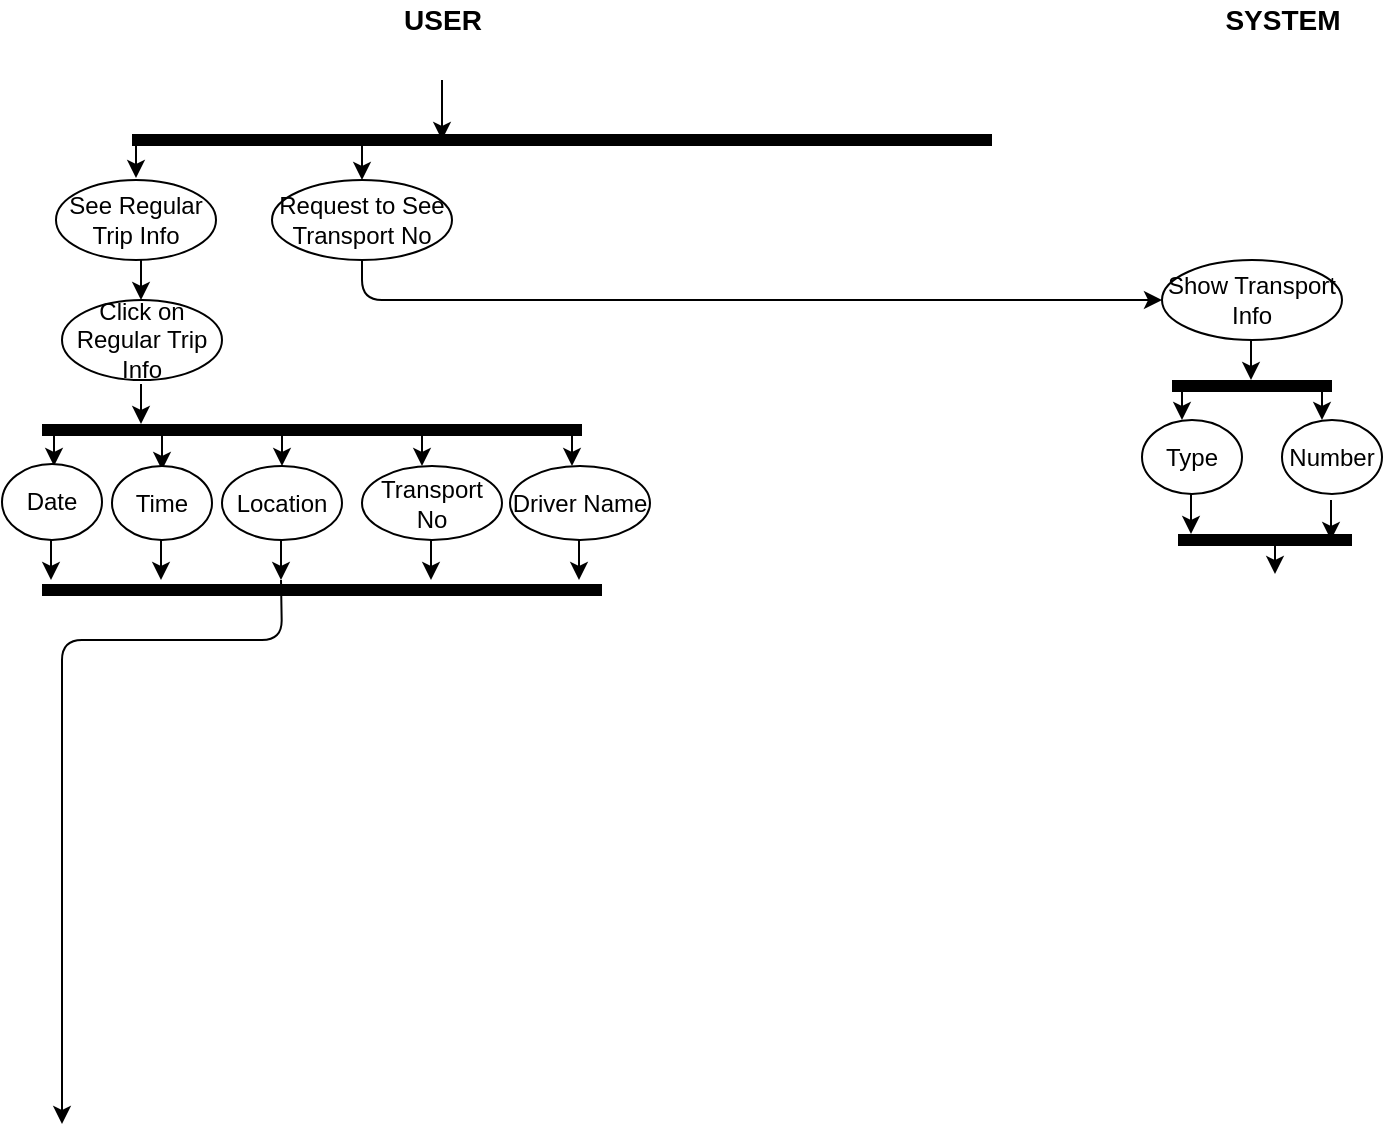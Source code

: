 <mxfile version="14.9.9" type="github">
  <diagram id="f9oqJ0iMxoFhyCL9xdmT" name="Page-1">
    <mxGraphModel dx="868" dy="450" grid="1" gridSize="10" guides="1" tooltips="1" connect="1" arrows="1" fold="1" page="1" pageScale="1" pageWidth="850" pageHeight="1100" math="0" shadow="0">
      <root>
        <mxCell id="0" />
        <mxCell id="1" parent="0" />
        <mxCell id="ZJoX1B9LX1jRKsgwEXMT-1" value="&lt;b&gt;&lt;font style=&quot;font-size: 14px&quot;&gt;USER&lt;/font&gt;&lt;/b&gt;" style="text;html=1;align=center;verticalAlign=middle;resizable=0;points=[];autosize=1;strokeColor=none;" vertex="1" parent="1">
          <mxGeometry x="215" y="40" width="50" height="20" as="geometry" />
        </mxCell>
        <mxCell id="ZJoX1B9LX1jRKsgwEXMT-2" value="&lt;b&gt;&lt;font style=&quot;font-size: 14px&quot;&gt;SYSTEM&lt;/font&gt;&lt;/b&gt;" style="text;html=1;align=center;verticalAlign=middle;resizable=0;points=[];autosize=1;strokeColor=none;" vertex="1" parent="1">
          <mxGeometry x="625" y="40" width="70" height="20" as="geometry" />
        </mxCell>
        <mxCell id="ZJoX1B9LX1jRKsgwEXMT-3" value="" style="endArrow=classic;html=1;" edge="1" parent="1">
          <mxGeometry width="50" height="50" relative="1" as="geometry">
            <mxPoint x="240" y="80" as="sourcePoint" />
            <mxPoint x="240" y="110" as="targetPoint" />
          </mxGeometry>
        </mxCell>
        <mxCell id="ZJoX1B9LX1jRKsgwEXMT-4" value="" style="shape=line;html=1;strokeWidth=6;direction=south;rotation=90;" vertex="1" parent="1">
          <mxGeometry x="295" y="-105" width="10" height="430" as="geometry" />
        </mxCell>
        <mxCell id="ZJoX1B9LX1jRKsgwEXMT-6" value="" style="endArrow=classic;html=1;exitX=1;exitY=0.5;exitDx=0;exitDy=0;exitPerimeter=0;" edge="1" parent="1">
          <mxGeometry width="50" height="50" relative="1" as="geometry">
            <mxPoint x="87" y="109" as="sourcePoint" />
            <mxPoint x="87" y="129" as="targetPoint" />
          </mxGeometry>
        </mxCell>
        <mxCell id="ZJoX1B9LX1jRKsgwEXMT-7" value="" style="endArrow=classic;html=1;exitX=1;exitY=0.5;exitDx=0;exitDy=0;exitPerimeter=0;" edge="1" parent="1">
          <mxGeometry width="50" height="50" relative="1" as="geometry">
            <mxPoint x="200" y="110" as="sourcePoint" />
            <mxPoint x="200" y="130" as="targetPoint" />
          </mxGeometry>
        </mxCell>
        <mxCell id="ZJoX1B9LX1jRKsgwEXMT-8" value="See Regular Trip Info" style="ellipse;whiteSpace=wrap;html=1;strokeColor=#000000;" vertex="1" parent="1">
          <mxGeometry x="47" y="130" width="80" height="40" as="geometry" />
        </mxCell>
        <mxCell id="ZJoX1B9LX1jRKsgwEXMT-9" value="" style="endArrow=classic;html=1;exitX=1;exitY=0.5;exitDx=0;exitDy=0;exitPerimeter=0;" edge="1" parent="1">
          <mxGeometry width="50" height="50" relative="1" as="geometry">
            <mxPoint x="89.5" y="170" as="sourcePoint" />
            <mxPoint x="89.5" y="190" as="targetPoint" />
          </mxGeometry>
        </mxCell>
        <mxCell id="ZJoX1B9LX1jRKsgwEXMT-10" value="Click on Regular Trip Info" style="ellipse;whiteSpace=wrap;html=1;strokeColor=#000000;" vertex="1" parent="1">
          <mxGeometry x="50" y="190" width="80" height="40" as="geometry" />
        </mxCell>
        <mxCell id="ZJoX1B9LX1jRKsgwEXMT-11" value="" style="shape=line;html=1;strokeWidth=6;direction=south;rotation=90;" vertex="1" parent="1">
          <mxGeometry x="170" y="120" width="10" height="270" as="geometry" />
        </mxCell>
        <mxCell id="ZJoX1B9LX1jRKsgwEXMT-12" value="" style="endArrow=classic;html=1;exitX=1;exitY=0.5;exitDx=0;exitDy=0;exitPerimeter=0;" edge="1" parent="1">
          <mxGeometry width="50" height="50" relative="1" as="geometry">
            <mxPoint x="89.5" y="232" as="sourcePoint" />
            <mxPoint x="89.5" y="252" as="targetPoint" />
          </mxGeometry>
        </mxCell>
        <mxCell id="ZJoX1B9LX1jRKsgwEXMT-13" value="" style="endArrow=classic;html=1;exitX=1;exitY=0.5;exitDx=0;exitDy=0;exitPerimeter=0;" edge="1" parent="1">
          <mxGeometry width="50" height="50" relative="1" as="geometry">
            <mxPoint x="46" y="253" as="sourcePoint" />
            <mxPoint x="46" y="273" as="targetPoint" />
          </mxGeometry>
        </mxCell>
        <mxCell id="ZJoX1B9LX1jRKsgwEXMT-14" value="Date" style="ellipse;whiteSpace=wrap;html=1;strokeColor=#000000;" vertex="1" parent="1">
          <mxGeometry x="20" y="272" width="50" height="38" as="geometry" />
        </mxCell>
        <mxCell id="ZJoX1B9LX1jRKsgwEXMT-15" value="" style="endArrow=classic;html=1;exitX=1;exitY=0.5;exitDx=0;exitDy=0;exitPerimeter=0;" edge="1" parent="1">
          <mxGeometry width="50" height="50" relative="1" as="geometry">
            <mxPoint x="100" y="255" as="sourcePoint" />
            <mxPoint x="100" y="275" as="targetPoint" />
          </mxGeometry>
        </mxCell>
        <mxCell id="ZJoX1B9LX1jRKsgwEXMT-16" value="Time" style="ellipse;whiteSpace=wrap;html=1;strokeColor=#000000;" vertex="1" parent="1">
          <mxGeometry x="75" y="273" width="50" height="37" as="geometry" />
        </mxCell>
        <mxCell id="ZJoX1B9LX1jRKsgwEXMT-17" value="" style="endArrow=classic;html=1;exitX=1;exitY=0.5;exitDx=0;exitDy=0;exitPerimeter=0;" edge="1" parent="1">
          <mxGeometry width="50" height="50" relative="1" as="geometry">
            <mxPoint x="160" y="253" as="sourcePoint" />
            <mxPoint x="160" y="273" as="targetPoint" />
          </mxGeometry>
        </mxCell>
        <mxCell id="ZJoX1B9LX1jRKsgwEXMT-18" value="Location" style="ellipse;whiteSpace=wrap;html=1;strokeColor=#000000;" vertex="1" parent="1">
          <mxGeometry x="130" y="273" width="60" height="37" as="geometry" />
        </mxCell>
        <mxCell id="ZJoX1B9LX1jRKsgwEXMT-19" value="" style="endArrow=classic;html=1;exitX=1;exitY=0.5;exitDx=0;exitDy=0;exitPerimeter=0;" edge="1" parent="1">
          <mxGeometry width="50" height="50" relative="1" as="geometry">
            <mxPoint x="230" y="253" as="sourcePoint" />
            <mxPoint x="230" y="273" as="targetPoint" />
          </mxGeometry>
        </mxCell>
        <mxCell id="ZJoX1B9LX1jRKsgwEXMT-20" value="Transport No" style="ellipse;whiteSpace=wrap;html=1;strokeColor=#000000;" vertex="1" parent="1">
          <mxGeometry x="200" y="273" width="70" height="37" as="geometry" />
        </mxCell>
        <mxCell id="ZJoX1B9LX1jRKsgwEXMT-21" value="" style="endArrow=classic;html=1;exitX=1;exitY=0.5;exitDx=0;exitDy=0;exitPerimeter=0;" edge="1" parent="1">
          <mxGeometry width="50" height="50" relative="1" as="geometry">
            <mxPoint x="305" y="253" as="sourcePoint" />
            <mxPoint x="305" y="273" as="targetPoint" />
          </mxGeometry>
        </mxCell>
        <mxCell id="ZJoX1B9LX1jRKsgwEXMT-22" value="Driver Name" style="ellipse;whiteSpace=wrap;html=1;strokeColor=#000000;" vertex="1" parent="1">
          <mxGeometry x="274" y="273" width="70" height="37" as="geometry" />
        </mxCell>
        <mxCell id="ZJoX1B9LX1jRKsgwEXMT-23" value="" style="endArrow=classic;html=1;exitX=1;exitY=0.5;exitDx=0;exitDy=0;exitPerimeter=0;" edge="1" parent="1">
          <mxGeometry width="50" height="50" relative="1" as="geometry">
            <mxPoint x="44.5" y="310" as="sourcePoint" />
            <mxPoint x="44.5" y="330" as="targetPoint" />
          </mxGeometry>
        </mxCell>
        <mxCell id="ZJoX1B9LX1jRKsgwEXMT-24" value="" style="endArrow=classic;html=1;exitX=1;exitY=0.5;exitDx=0;exitDy=0;exitPerimeter=0;" edge="1" parent="1">
          <mxGeometry width="50" height="50" relative="1" as="geometry">
            <mxPoint x="99.5" y="310" as="sourcePoint" />
            <mxPoint x="99.5" y="330" as="targetPoint" />
          </mxGeometry>
        </mxCell>
        <mxCell id="ZJoX1B9LX1jRKsgwEXMT-25" value="" style="endArrow=classic;html=1;exitX=1;exitY=0.5;exitDx=0;exitDy=0;exitPerimeter=0;" edge="1" parent="1">
          <mxGeometry width="50" height="50" relative="1" as="geometry">
            <mxPoint x="159.5" y="310" as="sourcePoint" />
            <mxPoint x="159.5" y="330" as="targetPoint" />
          </mxGeometry>
        </mxCell>
        <mxCell id="ZJoX1B9LX1jRKsgwEXMT-26" value="" style="endArrow=classic;html=1;exitX=1;exitY=0.5;exitDx=0;exitDy=0;exitPerimeter=0;" edge="1" parent="1">
          <mxGeometry width="50" height="50" relative="1" as="geometry">
            <mxPoint x="234.5" y="310" as="sourcePoint" />
            <mxPoint x="234.5" y="330" as="targetPoint" />
          </mxGeometry>
        </mxCell>
        <mxCell id="ZJoX1B9LX1jRKsgwEXMT-27" value="" style="endArrow=classic;html=1;exitX=1;exitY=0.5;exitDx=0;exitDy=0;exitPerimeter=0;" edge="1" parent="1">
          <mxGeometry width="50" height="50" relative="1" as="geometry">
            <mxPoint x="308.5" y="310" as="sourcePoint" />
            <mxPoint x="308.5" y="330" as="targetPoint" />
          </mxGeometry>
        </mxCell>
        <mxCell id="ZJoX1B9LX1jRKsgwEXMT-28" value="" style="shape=line;html=1;strokeWidth=6;direction=south;rotation=90;" vertex="1" parent="1">
          <mxGeometry x="175" y="195" width="10" height="280" as="geometry" />
        </mxCell>
        <mxCell id="ZJoX1B9LX1jRKsgwEXMT-29" value="" style="endArrow=classic;html=1;exitX=1;exitY=0.5;exitDx=0;exitDy=0;exitPerimeter=0;" edge="1" parent="1">
          <mxGeometry width="50" height="50" relative="1" as="geometry">
            <mxPoint x="159.5" y="330" as="sourcePoint" />
            <mxPoint x="50" y="602" as="targetPoint" />
            <Array as="points">
              <mxPoint x="160" y="360" />
              <mxPoint x="50" y="360" />
            </Array>
          </mxGeometry>
        </mxCell>
        <mxCell id="ZJoX1B9LX1jRKsgwEXMT-30" value="Request to See Transport No" style="ellipse;whiteSpace=wrap;html=1;strokeColor=#000000;" vertex="1" parent="1">
          <mxGeometry x="155" y="130" width="90" height="40" as="geometry" />
        </mxCell>
        <mxCell id="ZJoX1B9LX1jRKsgwEXMT-31" value="" style="endArrow=classic;html=1;exitX=0.5;exitY=1;exitDx=0;exitDy=0;" edge="1" parent="1" source="ZJoX1B9LX1jRKsgwEXMT-30">
          <mxGeometry width="50" height="50" relative="1" as="geometry">
            <mxPoint x="400" y="230" as="sourcePoint" />
            <mxPoint x="600" y="190" as="targetPoint" />
            <Array as="points">
              <mxPoint x="200" y="190" />
            </Array>
          </mxGeometry>
        </mxCell>
        <mxCell id="ZJoX1B9LX1jRKsgwEXMT-32" value="Show Transport Info" style="ellipse;whiteSpace=wrap;html=1;strokeColor=#000000;" vertex="1" parent="1">
          <mxGeometry x="600" y="170" width="90" height="40" as="geometry" />
        </mxCell>
        <mxCell id="ZJoX1B9LX1jRKsgwEXMT-33" value="" style="endArrow=classic;html=1;exitX=1;exitY=0.5;exitDx=0;exitDy=0;exitPerimeter=0;" edge="1" parent="1">
          <mxGeometry width="50" height="50" relative="1" as="geometry">
            <mxPoint x="644.5" y="210" as="sourcePoint" />
            <mxPoint x="644.5" y="230" as="targetPoint" />
          </mxGeometry>
        </mxCell>
        <mxCell id="ZJoX1B9LX1jRKsgwEXMT-34" value="" style="shape=line;html=1;strokeWidth=6;direction=south;rotation=90;" vertex="1" parent="1">
          <mxGeometry x="640" y="193" width="10" height="80" as="geometry" />
        </mxCell>
        <mxCell id="ZJoX1B9LX1jRKsgwEXMT-35" value="" style="endArrow=classic;html=1;exitX=1;exitY=0.5;exitDx=0;exitDy=0;exitPerimeter=0;" edge="1" parent="1">
          <mxGeometry width="50" height="50" relative="1" as="geometry">
            <mxPoint x="610" y="230" as="sourcePoint" />
            <mxPoint x="610" y="250" as="targetPoint" />
          </mxGeometry>
        </mxCell>
        <mxCell id="ZJoX1B9LX1jRKsgwEXMT-36" value="Type" style="ellipse;whiteSpace=wrap;html=1;strokeColor=#000000;" vertex="1" parent="1">
          <mxGeometry x="590" y="250" width="50" height="37" as="geometry" />
        </mxCell>
        <mxCell id="ZJoX1B9LX1jRKsgwEXMT-37" value="" style="endArrow=classic;html=1;exitX=1;exitY=0.5;exitDx=0;exitDy=0;exitPerimeter=0;" edge="1" parent="1">
          <mxGeometry width="50" height="50" relative="1" as="geometry">
            <mxPoint x="680" y="230" as="sourcePoint" />
            <mxPoint x="680" y="250" as="targetPoint" />
          </mxGeometry>
        </mxCell>
        <mxCell id="ZJoX1B9LX1jRKsgwEXMT-38" value="Number" style="ellipse;whiteSpace=wrap;html=1;strokeColor=#000000;" vertex="1" parent="1">
          <mxGeometry x="660" y="250" width="50" height="37" as="geometry" />
        </mxCell>
        <mxCell id="ZJoX1B9LX1jRKsgwEXMT-39" value="" style="endArrow=classic;html=1;exitX=1;exitY=0.5;exitDx=0;exitDy=0;exitPerimeter=0;" edge="1" parent="1">
          <mxGeometry width="50" height="50" relative="1" as="geometry">
            <mxPoint x="614.5" y="287" as="sourcePoint" />
            <mxPoint x="614.5" y="307" as="targetPoint" />
          </mxGeometry>
        </mxCell>
        <mxCell id="ZJoX1B9LX1jRKsgwEXMT-40" value="" style="endArrow=classic;html=1;exitX=1;exitY=0.5;exitDx=0;exitDy=0;exitPerimeter=0;" edge="1" parent="1">
          <mxGeometry width="50" height="50" relative="1" as="geometry">
            <mxPoint x="684.5" y="290" as="sourcePoint" />
            <mxPoint x="684.5" y="310" as="targetPoint" />
          </mxGeometry>
        </mxCell>
        <mxCell id="ZJoX1B9LX1jRKsgwEXMT-41" value="" style="shape=line;html=1;strokeWidth=6;direction=south;rotation=90;" vertex="1" parent="1">
          <mxGeometry x="646.5" y="266.5" width="10" height="87" as="geometry" />
        </mxCell>
        <mxCell id="ZJoX1B9LX1jRKsgwEXMT-42" value="" style="endArrow=classic;html=1;exitX=1;exitY=0.5;exitDx=0;exitDy=0;exitPerimeter=0;" edge="1" parent="1">
          <mxGeometry width="50" height="50" relative="1" as="geometry">
            <mxPoint x="656.5" y="307" as="sourcePoint" />
            <mxPoint x="656.5" y="327" as="targetPoint" />
          </mxGeometry>
        </mxCell>
      </root>
    </mxGraphModel>
  </diagram>
</mxfile>
